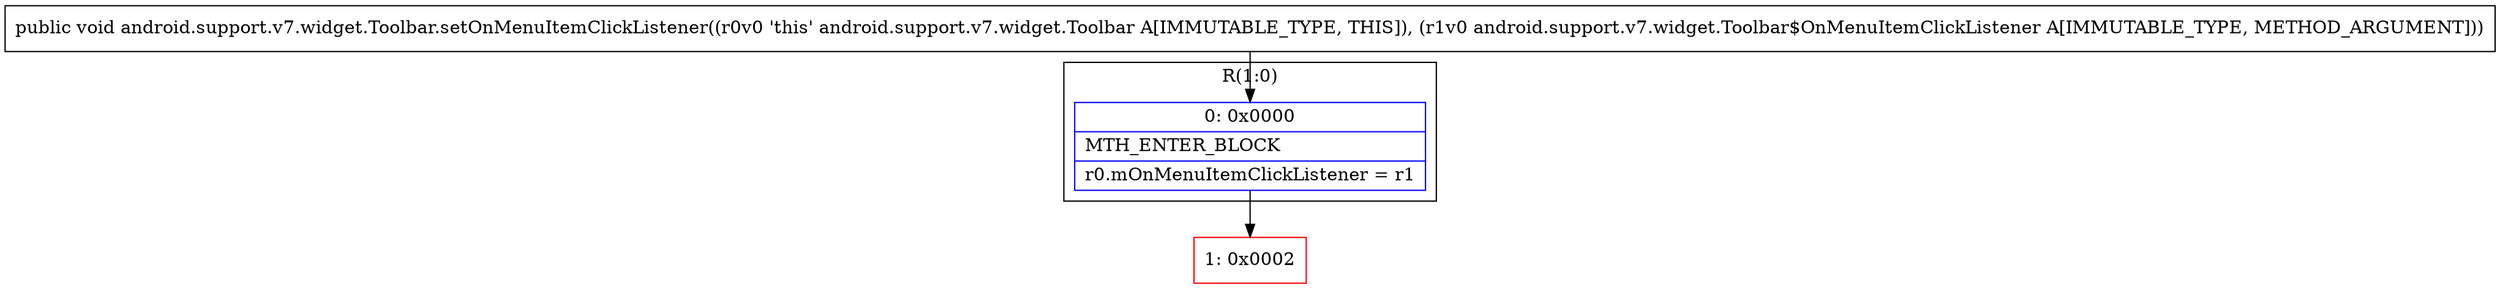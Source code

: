 digraph "CFG forandroid.support.v7.widget.Toolbar.setOnMenuItemClickListener(Landroid\/support\/v7\/widget\/Toolbar$OnMenuItemClickListener;)V" {
subgraph cluster_Region_521144801 {
label = "R(1:0)";
node [shape=record,color=blue];
Node_0 [shape=record,label="{0\:\ 0x0000|MTH_ENTER_BLOCK\l|r0.mOnMenuItemClickListener = r1\l}"];
}
Node_1 [shape=record,color=red,label="{1\:\ 0x0002}"];
MethodNode[shape=record,label="{public void android.support.v7.widget.Toolbar.setOnMenuItemClickListener((r0v0 'this' android.support.v7.widget.Toolbar A[IMMUTABLE_TYPE, THIS]), (r1v0 android.support.v7.widget.Toolbar$OnMenuItemClickListener A[IMMUTABLE_TYPE, METHOD_ARGUMENT])) }"];
MethodNode -> Node_0;
Node_0 -> Node_1;
}

